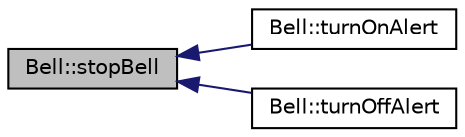 digraph "Bell::stopBell"
{
  edge [fontname="Helvetica",fontsize="10",labelfontname="Helvetica",labelfontsize="10"];
  node [fontname="Helvetica",fontsize="10",shape=record];
  rankdir="LR";
  Node13 [label="Bell::stopBell",height=0.2,width=0.4,color="black", fillcolor="grey75", style="filled", fontcolor="black"];
  Node13 -> Node14 [dir="back",color="midnightblue",fontsize="10",style="solid",fontname="Helvetica"];
  Node14 [label="Bell::turnOnAlert",height=0.2,width=0.4,color="black", fillcolor="white", style="filled",URL="$class_bell.html#aa2546b57249af4e7fc1d0ad1d85237ed",tooltip="Soar sinal de alarme ligando. "];
  Node13 -> Node15 [dir="back",color="midnightblue",fontsize="10",style="solid",fontname="Helvetica"];
  Node15 [label="Bell::turnOffAlert",height=0.2,width=0.4,color="black", fillcolor="white", style="filled",URL="$class_bell.html#af920c90a5e997b4a229035ebed7bd1e8",tooltip="Soar sinal de alarme desligando. "];
}
